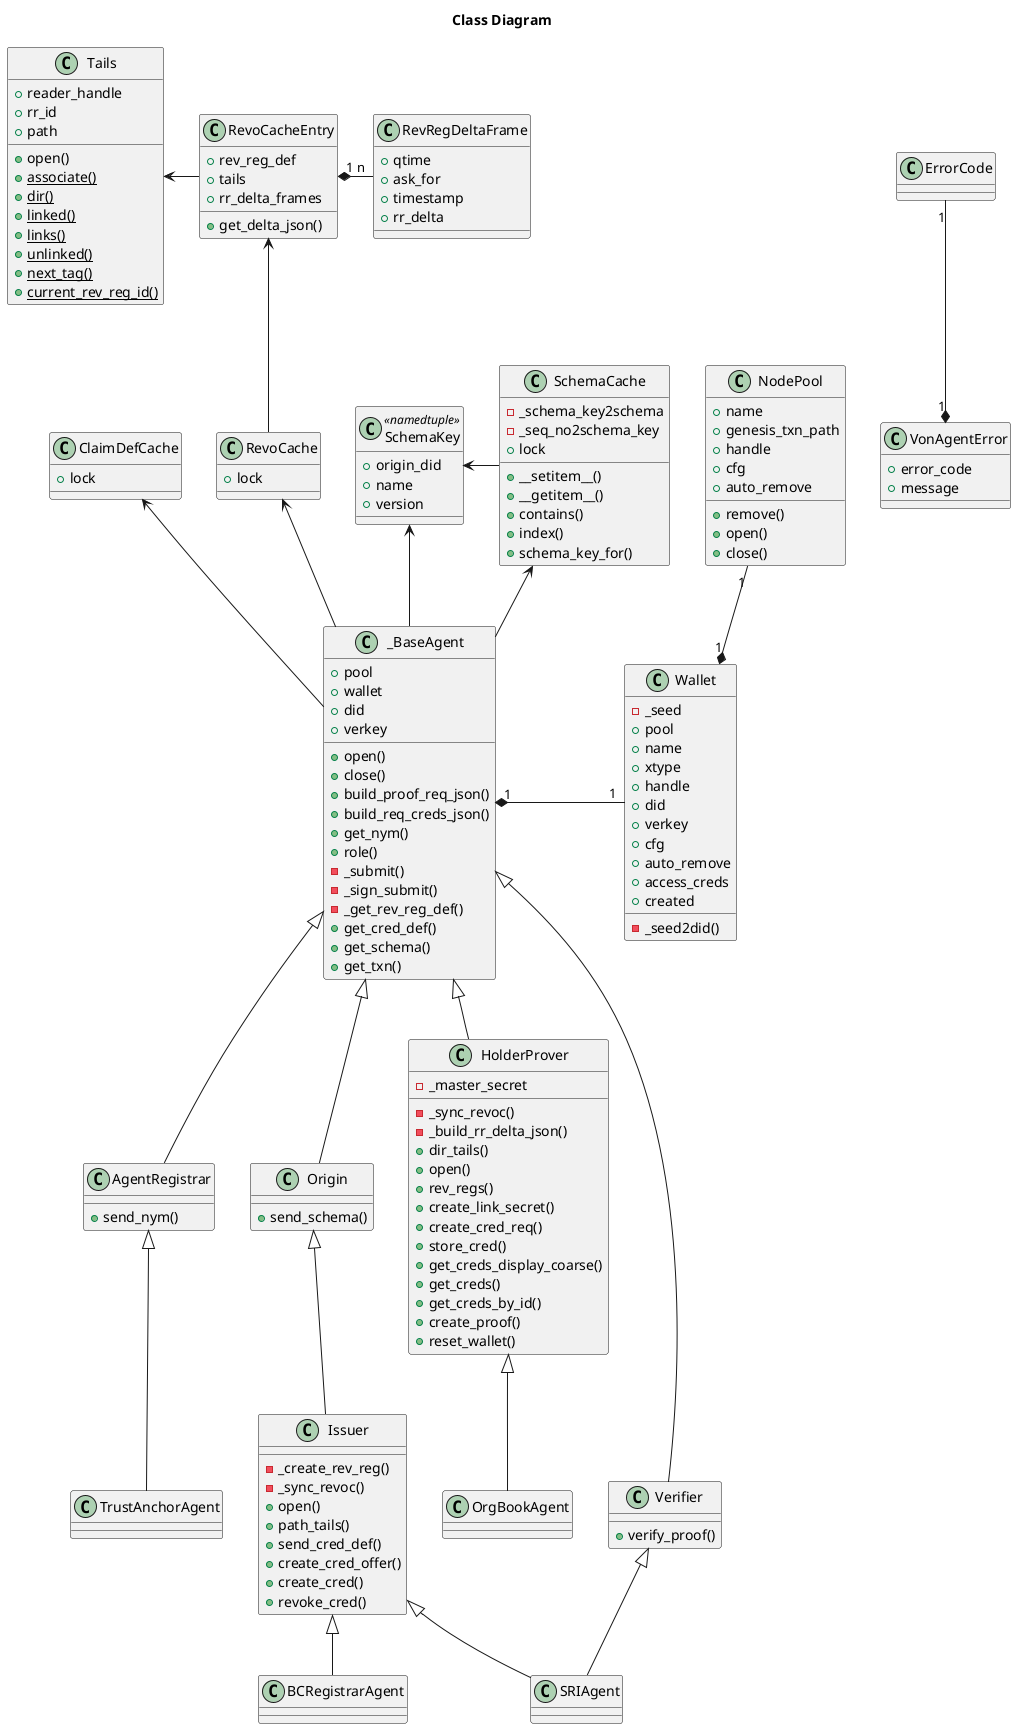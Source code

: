 @startuml
/'
Copyright 2017-2018 Government of Canada - Public Services and Procurement Canada - buyandsell.gc.ca

Licensed under the Apache License, Version 2.0 (the "License");
you may not use this file except in compliance with the License.
You may obtain a copy of the License at

http://www.apache.org/licenses/LICENSE-2.0

Unless required by applicable law or agreed to in writing, software
distributed under the License is distributed on an "AS IS" BASIS,
WITHOUT WARRANTIES OR CONDITIONS OF ANY KIND, either express or implied.
See the License for the specific language governing permissions and
limitations under the License.
'/

title Class Diagram

class ErrorCode {
}

class VonAgentError {
    +error_code
    +message
}

class SchemaKey << namedtuple >> {
    +origin_did
    +name
    +version
}

class SchemaCache {
    -_schema_key2schema
    -_seq_no2schema_key
    +lock
    +__setitem__()
    +__getitem__()
    +contains()
    +index()
    +schema_key_for()
}

class ClaimDefCache{
    +lock
}

class Tails {
    +reader_handle
    +rr_id
    +path
    +open()
    {static} +associate()
    {static} +dir()
    {static} +linked()
    {static} +links()
    {static} +unlinked()
    {static} +next_tag()
    {static} +current_rev_reg_id()
}

class RevoCacheEntry {
    +rev_reg_def
    +tails
    +rr_delta_frames
    +get_delta_json()
}

class RevRegDeltaFrame {
    +qtime
    +ask_for
    +timestamp
    +rr_delta
}

class RevoCache{
    +lock
}

class Wallet {
    -_seed2did()
    -_seed
    +pool
    +name
    +xtype
    +handle
    +did
    +verkey
    +cfg
    +auto_remove
    +access_creds
    +created
}

class NodePool {
    +name
    +genesis_txn_path
    +handle
    +cfg
    +auto_remove
    +remove()
    +open()
    +close()
}

class _BaseAgent {
    +pool
    +wallet
    +did
    +verkey
    +open()
    +close()
    +build_proof_req_json()
    +build_req_creds_json()
    +get_nym()
    +role()
    -_submit()
    -_sign_submit()
    -_get_rev_reg_def()
    +get_cred_def()
    +get_schema()
    +get_txn()
}

class AgentRegistrar {
    +send_nym()
}

class Origin {
    +send_schema()
}

class Issuer {
    -_create_rev_reg()
    -_sync_revoc()
    +open()
    +path_tails()
    +send_cred_def()
    +create_cred_offer()
    +create_cred()
    +revoke_cred()
}

class HolderProver {
    -_master_secret
    -_sync_revoc()
    -_build_rr_delta_json()
    +dir_tails()
    +open()
    +rev_regs()
    +create_link_secret()
    +create_cred_req()
    +store_cred()
    +get_creds_display_coarse()
    +get_creds()
    +get_creds_by_id()
    +create_proof()
    +reset_wallet()
}

class Verifier {
    +verify_proof()
}

class TrustAnchorAgent {
}

class SRIAgent {
}

class BCRegistrarAgent {
}

class OrgBookAgent {
}

VonAgentError "1" *-up- "1" ErrorCode
SchemaCache -left-> SchemaKey
_BaseAgent -left-> SchemaKey

_BaseAgent -up-> SchemaCache
_BaseAgent "1" *-right- "1" Wallet
Wallet "1" *-up- "1" NodePool

RevoCacheEntry -left-> Tails
RevoCacheEntry "1" *-right- "n" RevRegDeltaFrame
RevoCache -up-> RevoCacheEntry

_BaseAgent -up-> RevoCache

_BaseAgent -up-> ClaimDefCache
_BaseAgent <|-down- AgentRegistrar
_BaseAgent <|-down- Origin
_BaseAgent <|-down- HolderProver
_BaseAgent <|-down- Verifier

AgentRegistrar <|-down- TrustAnchorAgent
Origin <|-down- Issuer

Issuer <|-down- SRIAgent
Verifier <|-down- SRIAgent

Issuer <|-down- BCRegistrarAgent

HolderProver <|-down- OrgBookAgent

@enduml
